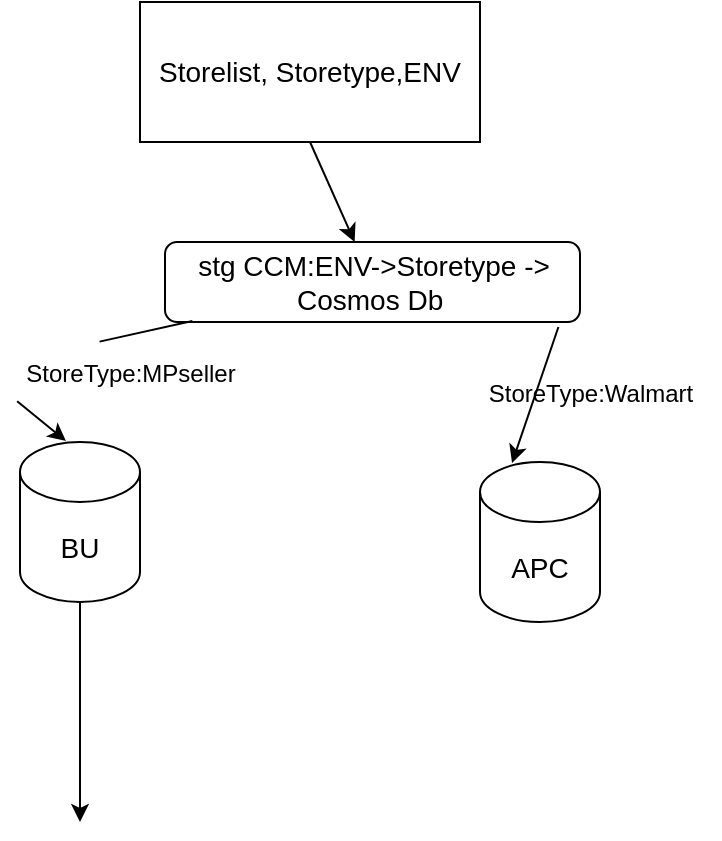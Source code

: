 <mxfile version="20.3.3" type="github"><diagram id="37sX5Wh1l7fgZoaKym1t" name="Page-1"><mxGraphModel dx="1042" dy="674" grid="1" gridSize="10" guides="1" tooltips="1" connect="1" arrows="1" fold="1" page="1" pageScale="1" pageWidth="850" pageHeight="1100" math="0" shadow="0"><root><mxCell id="0"/><mxCell id="1" parent="0"/><mxCell id="TQhMgNh44Os_lG7KeIGI-1" value="&lt;font style=&quot;font-size: 14px;&quot;&gt;Storelist, Storetype,ENV&lt;/font&gt;" style="rounded=0;whiteSpace=wrap;html=1;" parent="1" vertex="1"><mxGeometry x="170" y="10" width="170" height="70" as="geometry"/></mxCell><mxCell id="aEUaan55l7lgUy-jRqOB-1" value="BU" style="shape=cylinder3;whiteSpace=wrap;html=1;boundedLbl=1;backgroundOutline=1;size=15;fontSize=14;" vertex="1" parent="1"><mxGeometry x="110" y="230" width="60" height="80" as="geometry"/></mxCell><mxCell id="aEUaan55l7lgUy-jRqOB-2" value="APC" style="shape=cylinder3;whiteSpace=wrap;html=1;boundedLbl=1;backgroundOutline=1;size=15;fontSize=14;" vertex="1" parent="1"><mxGeometry x="340" y="240" width="60" height="80" as="geometry"/></mxCell><mxCell id="aEUaan55l7lgUy-jRqOB-5" value="stg CCM:ENV-&amp;gt;Storetype -&amp;gt; Cosmos Db&amp;nbsp;" style="rounded=1;whiteSpace=wrap;html=1;fontSize=14;" vertex="1" parent="1"><mxGeometry x="182.5" y="130" width="207.5" height="40" as="geometry"/></mxCell><mxCell id="aEUaan55l7lgUy-jRqOB-6" value="" style="endArrow=classic;html=1;rounded=0;fontSize=14;exitX=0.066;exitY=0.988;exitDx=0;exitDy=0;exitPerimeter=0;entryX=0.383;entryY=-0.006;entryDx=0;entryDy=0;entryPerimeter=0;startArrow=none;" edge="1" parent="1" source="aEUaan55l7lgUy-jRqOB-9" target="aEUaan55l7lgUy-jRqOB-1"><mxGeometry width="50" height="50" relative="1" as="geometry"><mxPoint x="182.5" y="240" as="sourcePoint"/><mxPoint x="130" y="170" as="targetPoint"/></mxGeometry></mxCell><mxCell id="aEUaan55l7lgUy-jRqOB-7" value="" style="endArrow=classic;html=1;rounded=0;fontSize=14;exitX=0.948;exitY=1.063;exitDx=0;exitDy=0;exitPerimeter=0;entryX=0.267;entryY=0.006;entryDx=0;entryDy=0;entryPerimeter=0;" edge="1" parent="1" source="aEUaan55l7lgUy-jRqOB-5" target="aEUaan55l7lgUy-jRqOB-2"><mxGeometry width="50" height="50" relative="1" as="geometry"><mxPoint x="340.0" y="179.52" as="sourcePoint"/><mxPoint x="290.91" y="239.52" as="targetPoint"/></mxGeometry></mxCell><mxCell id="aEUaan55l7lgUy-jRqOB-8" value="" style="endArrow=classic;html=1;rounded=0;fontSize=14;exitX=0.5;exitY=1;exitDx=0;exitDy=0;" edge="1" parent="1" source="TQhMgNh44Os_lG7KeIGI-1" target="aEUaan55l7lgUy-jRqOB-5"><mxGeometry width="50" height="50" relative="1" as="geometry"><mxPoint x="250" y="120" as="sourcePoint"/><mxPoint x="230" y="100" as="targetPoint"/></mxGeometry></mxCell><mxCell id="aEUaan55l7lgUy-jRqOB-9" value="&lt;font style=&quot;font-size: 12px;&quot;&gt;StoreType:MPseller&lt;/font&gt;" style="text;html=1;align=center;verticalAlign=middle;resizable=0;points=[];autosize=1;strokeColor=none;fillColor=none;fontSize=14;" vertex="1" parent="1"><mxGeometry x="100" y="180" width="130" height="30" as="geometry"/></mxCell><mxCell id="aEUaan55l7lgUy-jRqOB-10" value="" style="endArrow=none;html=1;rounded=0;fontSize=14;exitX=0.066;exitY=0.988;exitDx=0;exitDy=0;exitPerimeter=0;entryX=0.383;entryY=-0.006;entryDx=0;entryDy=0;entryPerimeter=0;" edge="1" parent="1" source="aEUaan55l7lgUy-jRqOB-5" target="aEUaan55l7lgUy-jRqOB-9"><mxGeometry width="50" height="50" relative="1" as="geometry"><mxPoint x="192.07" y="169.52" as="sourcePoint"/><mxPoint x="142.98" y="229.52" as="targetPoint"/></mxGeometry></mxCell><mxCell id="aEUaan55l7lgUy-jRqOB-11" value="&lt;font style=&quot;font-size: 12px;&quot;&gt;StoreType:Walmart&lt;/font&gt;" style="text;html=1;align=center;verticalAlign=middle;resizable=0;points=[];autosize=1;strokeColor=none;fillColor=none;fontSize=14;" vertex="1" parent="1"><mxGeometry x="330" y="190" width="130" height="30" as="geometry"/></mxCell><mxCell id="aEUaan55l7lgUy-jRqOB-12" value="" style="endArrow=classic;html=1;rounded=0;fontSize=12;" edge="1" parent="1" source="aEUaan55l7lgUy-jRqOB-1"><mxGeometry width="50" height="50" relative="1" as="geometry"><mxPoint x="400" y="360" as="sourcePoint"/><mxPoint x="140" y="420" as="targetPoint"/></mxGeometry></mxCell></root></mxGraphModel></diagram></mxfile>
